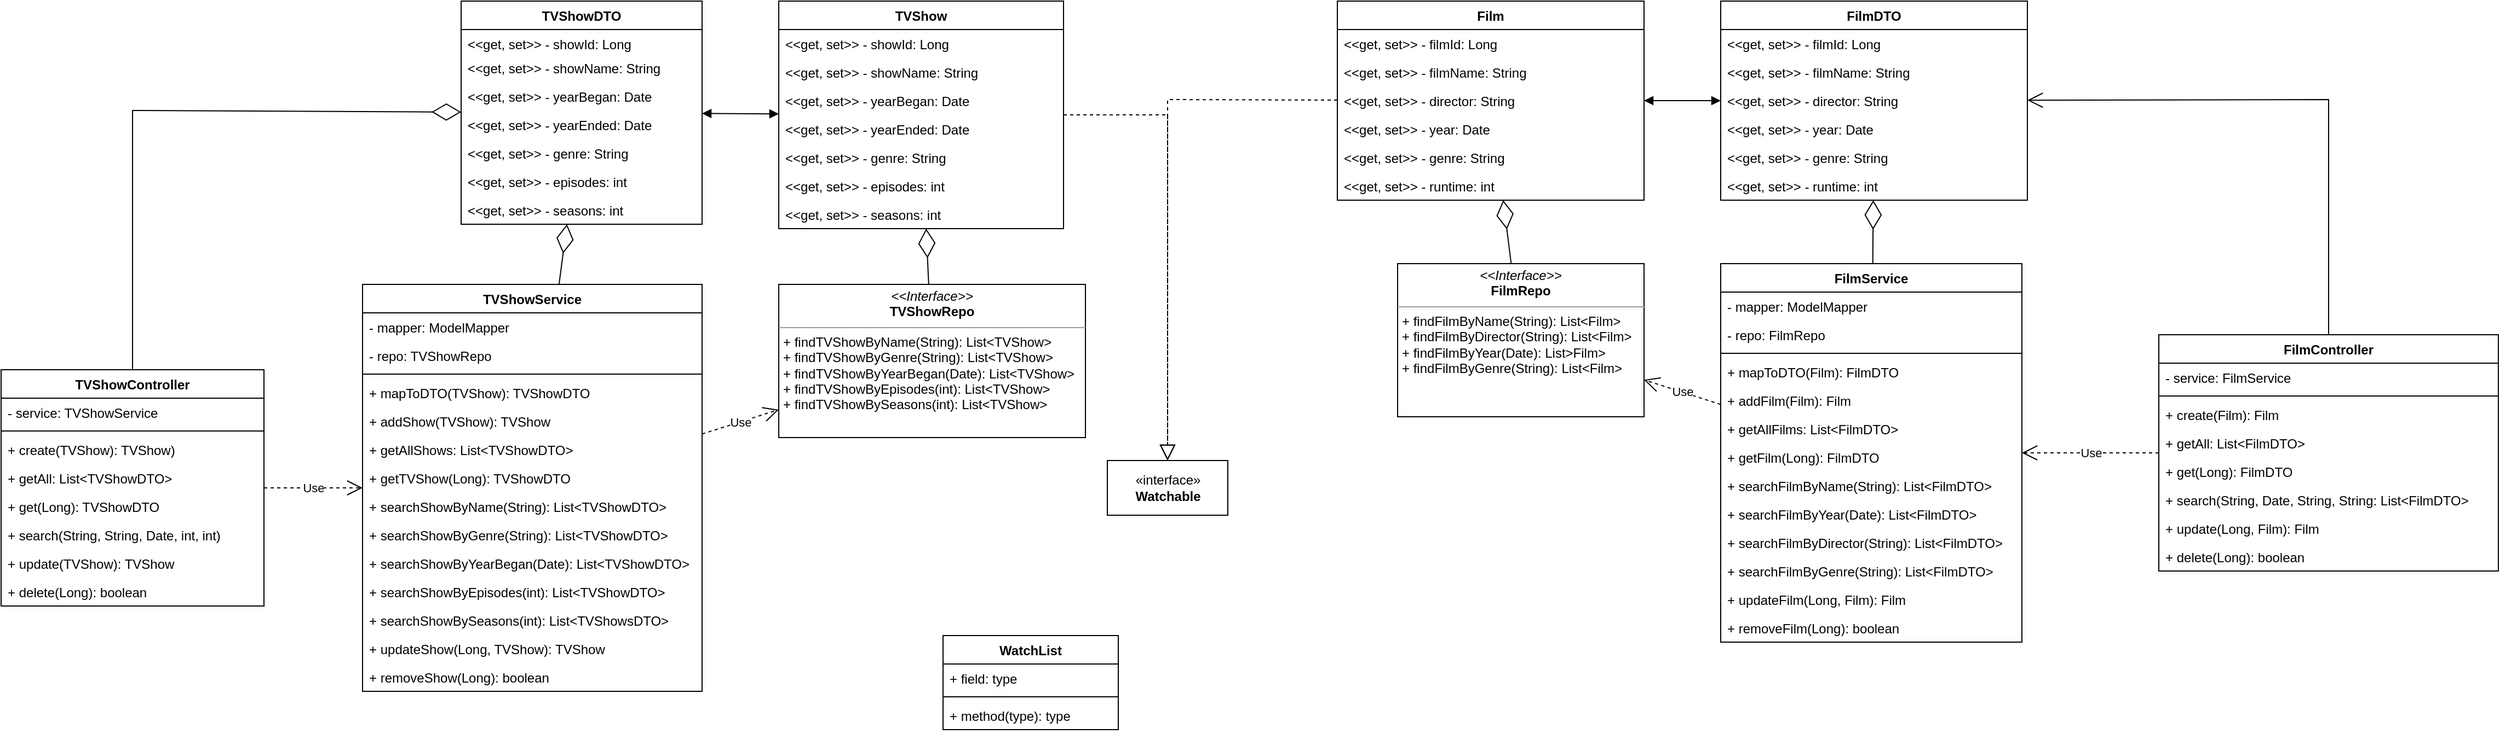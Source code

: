 <mxfile version="20.0.4" type="device"><diagram id="C5RBs43oDa-KdzZeNtuy" name="Page-1"><mxGraphModel dx="2875" dy="644" grid="1" gridSize="10" guides="1" tooltips="1" connect="1" arrows="1" fold="1" page="1" pageScale="1" pageWidth="827" pageHeight="1169" math="0" shadow="0"><root><mxCell id="WIyWlLk6GJQsqaUBKTNV-0"/><mxCell id="WIyWlLk6GJQsqaUBKTNV-1" parent="WIyWlLk6GJQsqaUBKTNV-0"/><mxCell id="eeQJujvys2jy9vbMxmG9-0" value="Film" style="swimlane;fontStyle=1;align=center;verticalAlign=top;childLayout=stackLayout;horizontal=1;startSize=26;horizontalStack=0;resizeParent=1;resizeParentMax=0;resizeLast=0;collapsible=1;marginBottom=0;" vertex="1" parent="WIyWlLk6GJQsqaUBKTNV-1"><mxGeometry x="50" y="50" width="280" height="182" as="geometry"/></mxCell><mxCell id="eeQJujvys2jy9vbMxmG9-1" value="&lt;&lt;get, set&gt;&gt; - filmId: Long" style="text;strokeColor=none;fillColor=none;align=left;verticalAlign=top;spacingLeft=4;spacingRight=4;overflow=hidden;rotatable=0;points=[[0,0.5],[1,0.5]];portConstraint=eastwest;" vertex="1" parent="eeQJujvys2jy9vbMxmG9-0"><mxGeometry y="26" width="280" height="26" as="geometry"/></mxCell><mxCell id="eeQJujvys2jy9vbMxmG9-4" value="&lt;&lt;get, set&gt;&gt; - filmName: String" style="text;strokeColor=none;fillColor=none;align=left;verticalAlign=top;spacingLeft=4;spacingRight=4;overflow=hidden;rotatable=0;points=[[0,0.5],[1,0.5]];portConstraint=eastwest;" vertex="1" parent="eeQJujvys2jy9vbMxmG9-0"><mxGeometry y="52" width="280" height="26" as="geometry"/></mxCell><mxCell id="eeQJujvys2jy9vbMxmG9-5" value="&lt;&lt;get, set&gt;&gt; - director: String" style="text;strokeColor=none;fillColor=none;align=left;verticalAlign=top;spacingLeft=4;spacingRight=4;overflow=hidden;rotatable=0;points=[[0,0.5],[1,0.5]];portConstraint=eastwest;" vertex="1" parent="eeQJujvys2jy9vbMxmG9-0"><mxGeometry y="78" width="280" height="26" as="geometry"/></mxCell><mxCell id="eeQJujvys2jy9vbMxmG9-7" value="&lt;&lt;get, set&gt;&gt; - year: Date" style="text;strokeColor=none;fillColor=none;align=left;verticalAlign=top;spacingLeft=4;spacingRight=4;overflow=hidden;rotatable=0;points=[[0,0.5],[1,0.5]];portConstraint=eastwest;" vertex="1" parent="eeQJujvys2jy9vbMxmG9-0"><mxGeometry y="104" width="280" height="26" as="geometry"/></mxCell><mxCell id="eeQJujvys2jy9vbMxmG9-8" value="&lt;&lt;get, set&gt;&gt; - genre: String" style="text;strokeColor=none;fillColor=none;align=left;verticalAlign=top;spacingLeft=4;spacingRight=4;overflow=hidden;rotatable=0;points=[[0,0.5],[1,0.5]];portConstraint=eastwest;" vertex="1" parent="eeQJujvys2jy9vbMxmG9-0"><mxGeometry y="130" width="280" height="26" as="geometry"/></mxCell><mxCell id="eeQJujvys2jy9vbMxmG9-9" value="&lt;&lt;get, set&gt;&gt; - runtime: int" style="text;strokeColor=none;fillColor=none;align=left;verticalAlign=top;spacingLeft=4;spacingRight=4;overflow=hidden;rotatable=0;points=[[0,0.5],[1,0.5]];portConstraint=eastwest;" vertex="1" parent="eeQJujvys2jy9vbMxmG9-0"><mxGeometry y="156" width="280" height="26" as="geometry"/></mxCell><mxCell id="eeQJujvys2jy9vbMxmG9-10" value="FilmDTO" style="swimlane;fontStyle=1;childLayout=stackLayout;horizontal=1;startSize=26;fillColor=none;horizontalStack=0;resizeParent=1;resizeParentMax=0;resizeLast=0;collapsible=1;marginBottom=0;" vertex="1" parent="WIyWlLk6GJQsqaUBKTNV-1"><mxGeometry x="400" y="50" width="280" height="182" as="geometry"/></mxCell><mxCell id="eeQJujvys2jy9vbMxmG9-11" value="&lt;&lt;get, set&gt;&gt; - filmId: Long" style="text;strokeColor=none;fillColor=none;align=left;verticalAlign=top;spacingLeft=4;spacingRight=4;overflow=hidden;rotatable=0;points=[[0,0.5],[1,0.5]];portConstraint=eastwest;" vertex="1" parent="eeQJujvys2jy9vbMxmG9-10"><mxGeometry y="26" width="280" height="26" as="geometry"/></mxCell><mxCell id="eeQJujvys2jy9vbMxmG9-12" value="&lt;&lt;get, set&gt;&gt; - filmName: String" style="text;strokeColor=none;fillColor=none;align=left;verticalAlign=top;spacingLeft=4;spacingRight=4;overflow=hidden;rotatable=0;points=[[0,0.5],[1,0.5]];portConstraint=eastwest;" vertex="1" parent="eeQJujvys2jy9vbMxmG9-10"><mxGeometry y="52" width="280" height="26" as="geometry"/></mxCell><mxCell id="eeQJujvys2jy9vbMxmG9-13" value="&lt;&lt;get, set&gt;&gt; - director: String" style="text;strokeColor=none;fillColor=none;align=left;verticalAlign=top;spacingLeft=4;spacingRight=4;overflow=hidden;rotatable=0;points=[[0,0.5],[1,0.5]];portConstraint=eastwest;" vertex="1" parent="eeQJujvys2jy9vbMxmG9-10"><mxGeometry y="78" width="280" height="26" as="geometry"/></mxCell><mxCell id="eeQJujvys2jy9vbMxmG9-14" value="&lt;&lt;get, set&gt;&gt; - year: Date" style="text;strokeColor=none;fillColor=none;align=left;verticalAlign=top;spacingLeft=4;spacingRight=4;overflow=hidden;rotatable=0;points=[[0,0.5],[1,0.5]];portConstraint=eastwest;" vertex="1" parent="eeQJujvys2jy9vbMxmG9-10"><mxGeometry y="104" width="280" height="26" as="geometry"/></mxCell><mxCell id="eeQJujvys2jy9vbMxmG9-15" value="&lt;&lt;get, set&gt;&gt; - genre: String" style="text;strokeColor=none;fillColor=none;align=left;verticalAlign=top;spacingLeft=4;spacingRight=4;overflow=hidden;rotatable=0;points=[[0,0.5],[1,0.5]];portConstraint=eastwest;" vertex="1" parent="eeQJujvys2jy9vbMxmG9-10"><mxGeometry y="130" width="280" height="26" as="geometry"/></mxCell><mxCell id="eeQJujvys2jy9vbMxmG9-16" value="&lt;&lt;get, set&gt;&gt; - runtime: int" style="text;strokeColor=none;fillColor=none;align=left;verticalAlign=top;spacingLeft=4;spacingRight=4;overflow=hidden;rotatable=0;points=[[0,0.5],[1,0.5]];portConstraint=eastwest;" vertex="1" parent="eeQJujvys2jy9vbMxmG9-10"><mxGeometry y="156" width="280" height="26" as="geometry"/></mxCell><mxCell id="eeQJujvys2jy9vbMxmG9-17" value="" style="endArrow=block;startArrow=block;endFill=1;startFill=1;html=1;rounded=0;" edge="1" parent="WIyWlLk6GJQsqaUBKTNV-1" source="eeQJujvys2jy9vbMxmG9-0" target="eeQJujvys2jy9vbMxmG9-10"><mxGeometry width="160" relative="1" as="geometry"><mxPoint x="320" y="330" as="sourcePoint"/><mxPoint x="480" y="330" as="targetPoint"/></mxGeometry></mxCell><mxCell id="eeQJujvys2jy9vbMxmG9-20" value="&lt;p style=&quot;margin:0px;margin-top:4px;text-align:center;&quot;&gt;&lt;i&gt;&amp;lt;&amp;lt;Interface&amp;gt;&amp;gt;&lt;/i&gt;&lt;br&gt;&lt;b&gt;FilmRepo&lt;/b&gt;&lt;/p&gt;&lt;hr size=&quot;1&quot;&gt;&lt;p style=&quot;margin:0px;margin-left:4px;&quot;&gt;+ findFilmByName(String): List&amp;lt;Film&amp;gt;&lt;br&gt;+ findFilmByDirector(String): List&amp;lt;Film&amp;gt;&lt;/p&gt;&lt;p style=&quot;margin:0px;margin-left:4px;&quot;&gt;+ findFilmByYear(Date): List&amp;gt;Film&amp;gt;&lt;/p&gt;&lt;p style=&quot;margin:0px;margin-left:4px;&quot;&gt;+ findFilmByGenre(String): List&amp;lt;Film&amp;gt;&lt;/p&gt;" style="verticalAlign=top;align=left;overflow=fill;fontSize=12;fontFamily=Helvetica;html=1;" vertex="1" parent="WIyWlLk6GJQsqaUBKTNV-1"><mxGeometry x="105" y="290" width="225" height="140" as="geometry"/></mxCell><mxCell id="eeQJujvys2jy9vbMxmG9-25" value="" style="endArrow=diamondThin;endFill=0;endSize=24;html=1;rounded=0;" edge="1" parent="WIyWlLk6GJQsqaUBKTNV-1" source="eeQJujvys2jy9vbMxmG9-20" target="eeQJujvys2jy9vbMxmG9-0"><mxGeometry width="160" relative="1" as="geometry"><mxPoint x="400" y="210" as="sourcePoint"/><mxPoint x="560" y="210" as="targetPoint"/></mxGeometry></mxCell><mxCell id="eeQJujvys2jy9vbMxmG9-26" value="FilmService" style="swimlane;fontStyle=1;align=center;verticalAlign=top;childLayout=stackLayout;horizontal=1;startSize=26;horizontalStack=0;resizeParent=1;resizeParentMax=0;resizeLast=0;collapsible=1;marginBottom=0;" vertex="1" parent="WIyWlLk6GJQsqaUBKTNV-1"><mxGeometry x="400" y="290" width="275" height="346" as="geometry"/></mxCell><mxCell id="eeQJujvys2jy9vbMxmG9-90" value="- mapper: ModelMapper" style="text;strokeColor=none;fillColor=none;align=left;verticalAlign=top;spacingLeft=4;spacingRight=4;overflow=hidden;rotatable=0;points=[[0,0.5],[1,0.5]];portConstraint=eastwest;" vertex="1" parent="eeQJujvys2jy9vbMxmG9-26"><mxGeometry y="26" width="275" height="26" as="geometry"/></mxCell><mxCell id="eeQJujvys2jy9vbMxmG9-27" value="- repo: FilmRepo" style="text;strokeColor=none;fillColor=none;align=left;verticalAlign=top;spacingLeft=4;spacingRight=4;overflow=hidden;rotatable=0;points=[[0,0.5],[1,0.5]];portConstraint=eastwest;" vertex="1" parent="eeQJujvys2jy9vbMxmG9-26"><mxGeometry y="52" width="275" height="26" as="geometry"/></mxCell><mxCell id="eeQJujvys2jy9vbMxmG9-28" value="" style="line;strokeWidth=1;fillColor=none;align=left;verticalAlign=middle;spacingTop=-1;spacingLeft=3;spacingRight=3;rotatable=0;labelPosition=right;points=[];portConstraint=eastwest;" vertex="1" parent="eeQJujvys2jy9vbMxmG9-26"><mxGeometry y="78" width="275" height="8" as="geometry"/></mxCell><mxCell id="eeQJujvys2jy9vbMxmG9-29" value="+ mapToDTO(Film): FilmDTO" style="text;strokeColor=none;fillColor=none;align=left;verticalAlign=top;spacingLeft=4;spacingRight=4;overflow=hidden;rotatable=0;points=[[0,0.5],[1,0.5]];portConstraint=eastwest;" vertex="1" parent="eeQJujvys2jy9vbMxmG9-26"><mxGeometry y="86" width="275" height="26" as="geometry"/></mxCell><mxCell id="eeQJujvys2jy9vbMxmG9-31" value="+ addFilm(Film): Film" style="text;strokeColor=none;fillColor=none;align=left;verticalAlign=top;spacingLeft=4;spacingRight=4;overflow=hidden;rotatable=0;points=[[0,0.5],[1,0.5]];portConstraint=eastwest;" vertex="1" parent="eeQJujvys2jy9vbMxmG9-26"><mxGeometry y="112" width="275" height="26" as="geometry"/></mxCell><mxCell id="eeQJujvys2jy9vbMxmG9-32" value="+ getAllFilms: List&lt;FilmDTO&gt;" style="text;strokeColor=none;fillColor=none;align=left;verticalAlign=top;spacingLeft=4;spacingRight=4;overflow=hidden;rotatable=0;points=[[0,0.5],[1,0.5]];portConstraint=eastwest;" vertex="1" parent="eeQJujvys2jy9vbMxmG9-26"><mxGeometry y="138" width="275" height="26" as="geometry"/></mxCell><mxCell id="eeQJujvys2jy9vbMxmG9-36" value="+ getFilm(Long): FilmDTO" style="text;strokeColor=none;fillColor=none;align=left;verticalAlign=top;spacingLeft=4;spacingRight=4;overflow=hidden;rotatable=0;points=[[0,0.5],[1,0.5]];portConstraint=eastwest;" vertex="1" parent="eeQJujvys2jy9vbMxmG9-26"><mxGeometry y="164" width="275" height="26" as="geometry"/></mxCell><mxCell id="eeQJujvys2jy9vbMxmG9-34" value="+ searchFilmByName(String): List&lt;FilmDTO&gt;" style="text;strokeColor=none;fillColor=none;align=left;verticalAlign=top;spacingLeft=4;spacingRight=4;overflow=hidden;rotatable=0;points=[[0,0.5],[1,0.5]];portConstraint=eastwest;" vertex="1" parent="eeQJujvys2jy9vbMxmG9-26"><mxGeometry y="190" width="275" height="26" as="geometry"/></mxCell><mxCell id="eeQJujvys2jy9vbMxmG9-39" value="+ searchFilmByYear(Date): List&lt;FilmDTO&gt;" style="text;strokeColor=none;fillColor=none;align=left;verticalAlign=top;spacingLeft=4;spacingRight=4;overflow=hidden;rotatable=0;points=[[0,0.5],[1,0.5]];portConstraint=eastwest;" vertex="1" parent="eeQJujvys2jy9vbMxmG9-26"><mxGeometry y="216" width="275" height="26" as="geometry"/></mxCell><mxCell id="eeQJujvys2jy9vbMxmG9-35" value="+ searchFilmByDirector(String): List&lt;FilmDTO&gt;" style="text;strokeColor=none;fillColor=none;align=left;verticalAlign=top;spacingLeft=4;spacingRight=4;overflow=hidden;rotatable=0;points=[[0,0.5],[1,0.5]];portConstraint=eastwest;" vertex="1" parent="eeQJujvys2jy9vbMxmG9-26"><mxGeometry y="242" width="275" height="26" as="geometry"/></mxCell><mxCell id="eeQJujvys2jy9vbMxmG9-40" value="+ searchFilmByGenre(String): List&lt;FilmDTO&gt;" style="text;strokeColor=none;fillColor=none;align=left;verticalAlign=top;spacingLeft=4;spacingRight=4;overflow=hidden;rotatable=0;points=[[0,0.5],[1,0.5]];portConstraint=eastwest;" vertex="1" parent="eeQJujvys2jy9vbMxmG9-26"><mxGeometry y="268" width="275" height="26" as="geometry"/></mxCell><mxCell id="eeQJujvys2jy9vbMxmG9-41" value="+ updateFilm(Long, Film): Film" style="text;strokeColor=none;fillColor=none;align=left;verticalAlign=top;spacingLeft=4;spacingRight=4;overflow=hidden;rotatable=0;points=[[0,0.5],[1,0.5]];portConstraint=eastwest;" vertex="1" parent="eeQJujvys2jy9vbMxmG9-26"><mxGeometry y="294" width="275" height="26" as="geometry"/></mxCell><mxCell id="eeQJujvys2jy9vbMxmG9-42" value="+ removeFilm(Long): boolean" style="text;strokeColor=none;fillColor=none;align=left;verticalAlign=top;spacingLeft=4;spacingRight=4;overflow=hidden;rotatable=0;points=[[0,0.5],[1,0.5]];portConstraint=eastwest;" vertex="1" parent="eeQJujvys2jy9vbMxmG9-26"><mxGeometry y="320" width="275" height="26" as="geometry"/></mxCell><mxCell id="eeQJujvys2jy9vbMxmG9-30" value="Use" style="endArrow=open;endSize=12;dashed=1;html=1;rounded=0;" edge="1" parent="WIyWlLk6GJQsqaUBKTNV-1" source="eeQJujvys2jy9vbMxmG9-26" target="eeQJujvys2jy9vbMxmG9-20"><mxGeometry width="160" relative="1" as="geometry"><mxPoint x="400" y="210" as="sourcePoint"/><mxPoint x="560" y="210" as="targetPoint"/></mxGeometry></mxCell><mxCell id="eeQJujvys2jy9vbMxmG9-37" value="«interface»&lt;br&gt;&lt;b&gt;Watchable&lt;/b&gt;" style="html=1;" vertex="1" parent="WIyWlLk6GJQsqaUBKTNV-1"><mxGeometry x="-160" y="470" width="110" height="50" as="geometry"/></mxCell><mxCell id="eeQJujvys2jy9vbMxmG9-38" value="" style="endArrow=block;dashed=1;endFill=0;endSize=12;html=1;rounded=0;" edge="1" parent="WIyWlLk6GJQsqaUBKTNV-1" source="eeQJujvys2jy9vbMxmG9-0" target="eeQJujvys2jy9vbMxmG9-37"><mxGeometry width="160" relative="1" as="geometry"><mxPoint x="240" y="310" as="sourcePoint"/><mxPoint x="400" y="310" as="targetPoint"/><Array as="points"><mxPoint x="-105" y="140"/></Array></mxGeometry></mxCell><mxCell id="eeQJujvys2jy9vbMxmG9-43" value="" style="endArrow=diamondThin;endFill=0;endSize=24;html=1;rounded=0;" edge="1" parent="WIyWlLk6GJQsqaUBKTNV-1" source="eeQJujvys2jy9vbMxmG9-26" target="eeQJujvys2jy9vbMxmG9-10"><mxGeometry width="160" relative="1" as="geometry"><mxPoint x="240" y="310" as="sourcePoint"/><mxPoint x="400" y="310" as="targetPoint"/></mxGeometry></mxCell><mxCell id="eeQJujvys2jy9vbMxmG9-48" value="FilmController" style="swimlane;fontStyle=1;align=center;verticalAlign=top;childLayout=stackLayout;horizontal=1;startSize=26;horizontalStack=0;resizeParent=1;resizeParentMax=0;resizeLast=0;collapsible=1;marginBottom=0;" vertex="1" parent="WIyWlLk6GJQsqaUBKTNV-1"><mxGeometry x="800" y="355" width="310" height="216" as="geometry"/></mxCell><mxCell id="eeQJujvys2jy9vbMxmG9-49" value="- service: FilmService" style="text;strokeColor=none;fillColor=none;align=left;verticalAlign=top;spacingLeft=4;spacingRight=4;overflow=hidden;rotatable=0;points=[[0,0.5],[1,0.5]];portConstraint=eastwest;" vertex="1" parent="eeQJujvys2jy9vbMxmG9-48"><mxGeometry y="26" width="310" height="26" as="geometry"/></mxCell><mxCell id="eeQJujvys2jy9vbMxmG9-50" value="" style="line;strokeWidth=1;fillColor=none;align=left;verticalAlign=middle;spacingTop=-1;spacingLeft=3;spacingRight=3;rotatable=0;labelPosition=right;points=[];portConstraint=eastwest;" vertex="1" parent="eeQJujvys2jy9vbMxmG9-48"><mxGeometry y="52" width="310" height="8" as="geometry"/></mxCell><mxCell id="eeQJujvys2jy9vbMxmG9-51" value="+ create(Film): Film" style="text;strokeColor=none;fillColor=none;align=left;verticalAlign=top;spacingLeft=4;spacingRight=4;overflow=hidden;rotatable=0;points=[[0,0.5],[1,0.5]];portConstraint=eastwest;" vertex="1" parent="eeQJujvys2jy9vbMxmG9-48"><mxGeometry y="60" width="310" height="26" as="geometry"/></mxCell><mxCell id="eeQJujvys2jy9vbMxmG9-52" value="+ getAll: List&lt;FilmDTO&gt;" style="text;strokeColor=none;fillColor=none;align=left;verticalAlign=top;spacingLeft=4;spacingRight=4;overflow=hidden;rotatable=0;points=[[0,0.5],[1,0.5]];portConstraint=eastwest;" vertex="1" parent="eeQJujvys2jy9vbMxmG9-48"><mxGeometry y="86" width="310" height="26" as="geometry"/></mxCell><mxCell id="eeQJujvys2jy9vbMxmG9-53" value="+ get(Long): FilmDTO" style="text;strokeColor=none;fillColor=none;align=left;verticalAlign=top;spacingLeft=4;spacingRight=4;overflow=hidden;rotatable=0;points=[[0,0.5],[1,0.5]];portConstraint=eastwest;" vertex="1" parent="eeQJujvys2jy9vbMxmG9-48"><mxGeometry y="112" width="310" height="26" as="geometry"/></mxCell><mxCell id="eeQJujvys2jy9vbMxmG9-54" value="+ search(String, Date, String, String: List&lt;FilmDTO&gt;" style="text;strokeColor=none;fillColor=none;align=left;verticalAlign=top;spacingLeft=4;spacingRight=4;overflow=hidden;rotatable=0;points=[[0,0.5],[1,0.5]];portConstraint=eastwest;" vertex="1" parent="eeQJujvys2jy9vbMxmG9-48"><mxGeometry y="138" width="310" height="26" as="geometry"/></mxCell><mxCell id="eeQJujvys2jy9vbMxmG9-55" value="+ update(Long, Film): Film" style="text;strokeColor=none;fillColor=none;align=left;verticalAlign=top;spacingLeft=4;spacingRight=4;overflow=hidden;rotatable=0;points=[[0,0.5],[1,0.5]];portConstraint=eastwest;" vertex="1" parent="eeQJujvys2jy9vbMxmG9-48"><mxGeometry y="164" width="310" height="26" as="geometry"/></mxCell><mxCell id="eeQJujvys2jy9vbMxmG9-56" value="+ delete(Long): boolean" style="text;strokeColor=none;fillColor=none;align=left;verticalAlign=top;spacingLeft=4;spacingRight=4;overflow=hidden;rotatable=0;points=[[0,0.5],[1,0.5]];portConstraint=eastwest;" vertex="1" parent="eeQJujvys2jy9vbMxmG9-48"><mxGeometry y="190" width="310" height="26" as="geometry"/></mxCell><mxCell id="eeQJujvys2jy9vbMxmG9-59" value="" style="endArrow=open;endFill=1;endSize=12;html=1;rounded=0;" edge="1" parent="WIyWlLk6GJQsqaUBKTNV-1" source="eeQJujvys2jy9vbMxmG9-48" target="eeQJujvys2jy9vbMxmG9-10"><mxGeometry width="160" relative="1" as="geometry"><mxPoint x="840" y="220" as="sourcePoint"/><mxPoint x="1000" y="220" as="targetPoint"/><Array as="points"><mxPoint x="955" y="140"/></Array></mxGeometry></mxCell><mxCell id="eeQJujvys2jy9vbMxmG9-60" value="TVShow" style="swimlane;fontStyle=1;align=center;verticalAlign=top;childLayout=stackLayout;horizontal=1;startSize=26;horizontalStack=0;resizeParent=1;resizeParentMax=0;resizeLast=0;collapsible=1;marginBottom=0;" vertex="1" parent="WIyWlLk6GJQsqaUBKTNV-1"><mxGeometry x="-460" y="50" width="260" height="208" as="geometry"/></mxCell><mxCell id="eeQJujvys2jy9vbMxmG9-61" value="&lt;&lt;get, set&gt;&gt; - showId: Long" style="text;strokeColor=none;fillColor=none;align=left;verticalAlign=top;spacingLeft=4;spacingRight=4;overflow=hidden;rotatable=0;points=[[0,0.5],[1,0.5]];portConstraint=eastwest;" vertex="1" parent="eeQJujvys2jy9vbMxmG9-60"><mxGeometry y="26" width="260" height="26" as="geometry"/></mxCell><mxCell id="eeQJujvys2jy9vbMxmG9-64" value="&lt;&lt;get, set&gt;&gt; - showName: String" style="text;strokeColor=none;fillColor=none;align=left;verticalAlign=top;spacingLeft=4;spacingRight=4;overflow=hidden;rotatable=0;points=[[0,0.5],[1,0.5]];portConstraint=eastwest;" vertex="1" parent="eeQJujvys2jy9vbMxmG9-60"><mxGeometry y="52" width="260" height="26" as="geometry"/></mxCell><mxCell id="eeQJujvys2jy9vbMxmG9-65" value="&lt;&lt;get, set&gt;&gt; - yearBegan: Date" style="text;strokeColor=none;fillColor=none;align=left;verticalAlign=top;spacingLeft=4;spacingRight=4;overflow=hidden;rotatable=0;points=[[0,0.5],[1,0.5]];portConstraint=eastwest;" vertex="1" parent="eeQJujvys2jy9vbMxmG9-60"><mxGeometry y="78" width="260" height="26" as="geometry"/></mxCell><mxCell id="eeQJujvys2jy9vbMxmG9-66" value="&lt;&lt;get, set&gt;&gt; - yearEnded: Date" style="text;strokeColor=none;fillColor=none;align=left;verticalAlign=top;spacingLeft=4;spacingRight=4;overflow=hidden;rotatable=0;points=[[0,0.5],[1,0.5]];portConstraint=eastwest;" vertex="1" parent="eeQJujvys2jy9vbMxmG9-60"><mxGeometry y="104" width="260" height="26" as="geometry"/></mxCell><mxCell id="eeQJujvys2jy9vbMxmG9-67" value="&lt;&lt;get, set&gt;&gt; - genre: String" style="text;strokeColor=none;fillColor=none;align=left;verticalAlign=top;spacingLeft=4;spacingRight=4;overflow=hidden;rotatable=0;points=[[0,0.5],[1,0.5]];portConstraint=eastwest;" vertex="1" parent="eeQJujvys2jy9vbMxmG9-60"><mxGeometry y="130" width="260" height="26" as="geometry"/></mxCell><mxCell id="eeQJujvys2jy9vbMxmG9-69" value="&lt;&lt;get, set&gt;&gt; - episodes: int" style="text;strokeColor=none;fillColor=none;align=left;verticalAlign=top;spacingLeft=4;spacingRight=4;overflow=hidden;rotatable=0;points=[[0,0.5],[1,0.5]];portConstraint=eastwest;" vertex="1" parent="eeQJujvys2jy9vbMxmG9-60"><mxGeometry y="156" width="260" height="26" as="geometry"/></mxCell><mxCell id="eeQJujvys2jy9vbMxmG9-71" value="&lt;&lt;get, set&gt;&gt; - seasons: int" style="text;strokeColor=none;fillColor=none;align=left;verticalAlign=top;spacingLeft=4;spacingRight=4;overflow=hidden;rotatable=0;points=[[0,0.5],[1,0.5]];portConstraint=eastwest;" vertex="1" parent="eeQJujvys2jy9vbMxmG9-60"><mxGeometry y="182" width="260" height="26" as="geometry"/></mxCell><mxCell id="eeQJujvys2jy9vbMxmG9-72" value="" style="endArrow=block;dashed=1;endFill=0;endSize=12;html=1;rounded=0;entryX=0.5;entryY=0;entryDx=0;entryDy=0;" edge="1" parent="WIyWlLk6GJQsqaUBKTNV-1" source="eeQJujvys2jy9vbMxmG9-60" target="eeQJujvys2jy9vbMxmG9-37"><mxGeometry width="160" relative="1" as="geometry"><mxPoint x="-240" y="350" as="sourcePoint"/><mxPoint x="-80" y="350" as="targetPoint"/><Array as="points"><mxPoint x="-105" y="154"/></Array></mxGeometry></mxCell><mxCell id="eeQJujvys2jy9vbMxmG9-73" value="TVShowDTO" style="swimlane;fontStyle=1;childLayout=stackLayout;horizontal=1;startSize=26;fillColor=none;horizontalStack=0;resizeParent=1;resizeParentMax=0;resizeLast=0;collapsible=1;marginBottom=0;" vertex="1" parent="WIyWlLk6GJQsqaUBKTNV-1"><mxGeometry x="-750" y="50" width="220" height="204" as="geometry"/></mxCell><mxCell id="eeQJujvys2jy9vbMxmG9-77" value="&lt;&lt;get, set&gt;&gt; - showId: Long" style="text;strokeColor=none;fillColor=none;align=left;verticalAlign=top;spacingLeft=4;spacingRight=4;overflow=hidden;rotatable=0;points=[[0,0.5],[1,0.5]];portConstraint=eastwest;" vertex="1" parent="eeQJujvys2jy9vbMxmG9-73"><mxGeometry y="26" width="220" height="22" as="geometry"/></mxCell><mxCell id="eeQJujvys2jy9vbMxmG9-78" value="&lt;&lt;get, set&gt;&gt; - showName: String" style="text;strokeColor=none;fillColor=none;align=left;verticalAlign=top;spacingLeft=4;spacingRight=4;overflow=hidden;rotatable=0;points=[[0,0.5],[1,0.5]];portConstraint=eastwest;" vertex="1" parent="eeQJujvys2jy9vbMxmG9-73"><mxGeometry y="48" width="220" height="26" as="geometry"/></mxCell><mxCell id="eeQJujvys2jy9vbMxmG9-79" value="&lt;&lt;get, set&gt;&gt; - yearBegan: Date" style="text;strokeColor=none;fillColor=none;align=left;verticalAlign=top;spacingLeft=4;spacingRight=4;overflow=hidden;rotatable=0;points=[[0,0.5],[1,0.5]];portConstraint=eastwest;" vertex="1" parent="eeQJujvys2jy9vbMxmG9-73"><mxGeometry y="74" width="220" height="26" as="geometry"/></mxCell><mxCell id="eeQJujvys2jy9vbMxmG9-80" value="&lt;&lt;get, set&gt;&gt; - yearEnded: Date" style="text;strokeColor=none;fillColor=none;align=left;verticalAlign=top;spacingLeft=4;spacingRight=4;overflow=hidden;rotatable=0;points=[[0,0.5],[1,0.5]];portConstraint=eastwest;" vertex="1" parent="eeQJujvys2jy9vbMxmG9-73"><mxGeometry y="100" width="220" height="26" as="geometry"/></mxCell><mxCell id="eeQJujvys2jy9vbMxmG9-81" value="&lt;&lt;get, set&gt;&gt; - genre: String" style="text;strokeColor=none;fillColor=none;align=left;verticalAlign=top;spacingLeft=4;spacingRight=4;overflow=hidden;rotatable=0;points=[[0,0.5],[1,0.5]];portConstraint=eastwest;" vertex="1" parent="eeQJujvys2jy9vbMxmG9-73"><mxGeometry y="126" width="220" height="26" as="geometry"/></mxCell><mxCell id="eeQJujvys2jy9vbMxmG9-82" value="&lt;&lt;get, set&gt;&gt; - episodes: int" style="text;strokeColor=none;fillColor=none;align=left;verticalAlign=top;spacingLeft=4;spacingRight=4;overflow=hidden;rotatable=0;points=[[0,0.5],[1,0.5]];portConstraint=eastwest;" vertex="1" parent="eeQJujvys2jy9vbMxmG9-73"><mxGeometry y="152" width="220" height="26" as="geometry"/></mxCell><mxCell id="eeQJujvys2jy9vbMxmG9-83" value="&lt;&lt;get, set&gt;&gt; - seasons: int" style="text;strokeColor=none;fillColor=none;align=left;verticalAlign=top;spacingLeft=4;spacingRight=4;overflow=hidden;rotatable=0;points=[[0,0.5],[1,0.5]];portConstraint=eastwest;" vertex="1" parent="eeQJujvys2jy9vbMxmG9-73"><mxGeometry y="178" width="220" height="26" as="geometry"/></mxCell><mxCell id="eeQJujvys2jy9vbMxmG9-84" value="" style="endArrow=block;startArrow=block;endFill=1;startFill=1;html=1;rounded=0;" edge="1" parent="WIyWlLk6GJQsqaUBKTNV-1" source="eeQJujvys2jy9vbMxmG9-73" target="eeQJujvys2jy9vbMxmG9-60"><mxGeometry width="160" relative="1" as="geometry"><mxPoint x="-240" y="350" as="sourcePoint"/><mxPoint x="-80" y="350" as="targetPoint"/></mxGeometry></mxCell><mxCell id="eeQJujvys2jy9vbMxmG9-85" value="&lt;p style=&quot;margin:0px;margin-top:4px;text-align:center;&quot;&gt;&lt;i&gt;&amp;lt;&amp;lt;Interface&amp;gt;&amp;gt;&lt;/i&gt;&lt;br&gt;&lt;b&gt;TVShowRepo&lt;/b&gt;&lt;/p&gt;&lt;hr size=&quot;1&quot;&gt;&lt;p style=&quot;margin:0px;margin-left:4px;&quot;&gt;+ findTVShowByName(String): List&amp;lt;TVShow&amp;gt;&lt;br&gt;+ findTVShowByGenre(String): List&amp;lt;TVShow&amp;gt;&lt;/p&gt;&lt;p style=&quot;margin:0px;margin-left:4px;&quot;&gt;+ findTVShowByYearBegan(Date): List&amp;lt;TVShow&amp;gt;&lt;/p&gt;&lt;p style=&quot;margin:0px;margin-left:4px;&quot;&gt;+ findTVShowByEpisodes(int): List&amp;lt;TVShow&amp;gt;&lt;/p&gt;&lt;p style=&quot;margin:0px;margin-left:4px;&quot;&gt;+ findTVShowBySeasons(int): List&amp;lt;TVShow&amp;gt;&lt;/p&gt;" style="verticalAlign=top;align=left;overflow=fill;fontSize=12;fontFamily=Helvetica;html=1;" vertex="1" parent="WIyWlLk6GJQsqaUBKTNV-1"><mxGeometry x="-460" y="309" width="280" height="140" as="geometry"/></mxCell><mxCell id="eeQJujvys2jy9vbMxmG9-86" value="TVShowService" style="swimlane;fontStyle=1;align=center;verticalAlign=top;childLayout=stackLayout;horizontal=1;startSize=26;horizontalStack=0;resizeParent=1;resizeParentMax=0;resizeLast=0;collapsible=1;marginBottom=0;" vertex="1" parent="WIyWlLk6GJQsqaUBKTNV-1"><mxGeometry x="-840" y="309" width="310" height="372" as="geometry"/></mxCell><mxCell id="eeQJujvys2jy9vbMxmG9-91" value="- mapper: ModelMapper" style="text;strokeColor=none;fillColor=none;align=left;verticalAlign=top;spacingLeft=4;spacingRight=4;overflow=hidden;rotatable=0;points=[[0,0.5],[1,0.5]];portConstraint=eastwest;" vertex="1" parent="eeQJujvys2jy9vbMxmG9-86"><mxGeometry y="26" width="310" height="26" as="geometry"/></mxCell><mxCell id="eeQJujvys2jy9vbMxmG9-87" value="- repo: TVShowRepo" style="text;strokeColor=none;fillColor=none;align=left;verticalAlign=top;spacingLeft=4;spacingRight=4;overflow=hidden;rotatable=0;points=[[0,0.5],[1,0.5]];portConstraint=eastwest;" vertex="1" parent="eeQJujvys2jy9vbMxmG9-86"><mxGeometry y="52" width="310" height="26" as="geometry"/></mxCell><mxCell id="eeQJujvys2jy9vbMxmG9-88" value="" style="line;strokeWidth=1;fillColor=none;align=left;verticalAlign=middle;spacingTop=-1;spacingLeft=3;spacingRight=3;rotatable=0;labelPosition=right;points=[];portConstraint=eastwest;" vertex="1" parent="eeQJujvys2jy9vbMxmG9-86"><mxGeometry y="78" width="310" height="8" as="geometry"/></mxCell><mxCell id="eeQJujvys2jy9vbMxmG9-89" value="+ mapToDTO(TVShow): TVShowDTO" style="text;strokeColor=none;fillColor=none;align=left;verticalAlign=top;spacingLeft=4;spacingRight=4;overflow=hidden;rotatable=0;points=[[0,0.5],[1,0.5]];portConstraint=eastwest;" vertex="1" parent="eeQJujvys2jy9vbMxmG9-86"><mxGeometry y="86" width="310" height="26" as="geometry"/></mxCell><mxCell id="eeQJujvys2jy9vbMxmG9-92" value="+ addShow(TVShow): TVShow" style="text;strokeColor=none;fillColor=none;align=left;verticalAlign=top;spacingLeft=4;spacingRight=4;overflow=hidden;rotatable=0;points=[[0,0.5],[1,0.5]];portConstraint=eastwest;" vertex="1" parent="eeQJujvys2jy9vbMxmG9-86"><mxGeometry y="112" width="310" height="26" as="geometry"/></mxCell><mxCell id="eeQJujvys2jy9vbMxmG9-94" value="+ getAllShows: List&lt;TVShowDTO&gt;" style="text;strokeColor=none;fillColor=none;align=left;verticalAlign=top;spacingLeft=4;spacingRight=4;overflow=hidden;rotatable=0;points=[[0,0.5],[1,0.5]];portConstraint=eastwest;" vertex="1" parent="eeQJujvys2jy9vbMxmG9-86"><mxGeometry y="138" width="310" height="26" as="geometry"/></mxCell><mxCell id="eeQJujvys2jy9vbMxmG9-95" value="+ getTVShow(Long): TVShowDTO" style="text;strokeColor=none;fillColor=none;align=left;verticalAlign=top;spacingLeft=4;spacingRight=4;overflow=hidden;rotatable=0;points=[[0,0.5],[1,0.5]];portConstraint=eastwest;" vertex="1" parent="eeQJujvys2jy9vbMxmG9-86"><mxGeometry y="164" width="310" height="26" as="geometry"/></mxCell><mxCell id="eeQJujvys2jy9vbMxmG9-99" value="+ searchShowByName(String): List&lt;TVShowDTO&gt;" style="text;strokeColor=none;fillColor=none;align=left;verticalAlign=top;spacingLeft=4;spacingRight=4;overflow=hidden;rotatable=0;points=[[0,0.5],[1,0.5]];portConstraint=eastwest;" vertex="1" parent="eeQJujvys2jy9vbMxmG9-86"><mxGeometry y="190" width="310" height="26" as="geometry"/></mxCell><mxCell id="eeQJujvys2jy9vbMxmG9-100" value="+ searchShowByGenre(String): List&lt;TVShowDTO&gt;" style="text;strokeColor=none;fillColor=none;align=left;verticalAlign=top;spacingLeft=4;spacingRight=4;overflow=hidden;rotatable=0;points=[[0,0.5],[1,0.5]];portConstraint=eastwest;" vertex="1" parent="eeQJujvys2jy9vbMxmG9-86"><mxGeometry y="216" width="310" height="26" as="geometry"/></mxCell><mxCell id="eeQJujvys2jy9vbMxmG9-101" value="+ searchShowByYearBegan(Date): List&lt;TVShowDTO&gt;" style="text;strokeColor=none;fillColor=none;align=left;verticalAlign=top;spacingLeft=4;spacingRight=4;overflow=hidden;rotatable=0;points=[[0,0.5],[1,0.5]];portConstraint=eastwest;" vertex="1" parent="eeQJujvys2jy9vbMxmG9-86"><mxGeometry y="242" width="310" height="26" as="geometry"/></mxCell><mxCell id="eeQJujvys2jy9vbMxmG9-102" value="+ searchShowByEpisodes(int): List&lt;TVShowDTO&gt;" style="text;strokeColor=none;fillColor=none;align=left;verticalAlign=top;spacingLeft=4;spacingRight=4;overflow=hidden;rotatable=0;points=[[0,0.5],[1,0.5]];portConstraint=eastwest;" vertex="1" parent="eeQJujvys2jy9vbMxmG9-86"><mxGeometry y="268" width="310" height="26" as="geometry"/></mxCell><mxCell id="eeQJujvys2jy9vbMxmG9-103" value="+ searchShowBySeasons(int): List&lt;TVShowsDTO&gt;" style="text;strokeColor=none;fillColor=none;align=left;verticalAlign=top;spacingLeft=4;spacingRight=4;overflow=hidden;rotatable=0;points=[[0,0.5],[1,0.5]];portConstraint=eastwest;" vertex="1" parent="eeQJujvys2jy9vbMxmG9-86"><mxGeometry y="294" width="310" height="26" as="geometry"/></mxCell><mxCell id="eeQJujvys2jy9vbMxmG9-104" value="+ updateShow(Long, TVShow): TVShow" style="text;strokeColor=none;fillColor=none;align=left;verticalAlign=top;spacingLeft=4;spacingRight=4;overflow=hidden;rotatable=0;points=[[0,0.5],[1,0.5]];portConstraint=eastwest;" vertex="1" parent="eeQJujvys2jy9vbMxmG9-86"><mxGeometry y="320" width="310" height="26" as="geometry"/></mxCell><mxCell id="eeQJujvys2jy9vbMxmG9-105" value="+ removeShow(Long): boolean" style="text;strokeColor=none;fillColor=none;align=left;verticalAlign=top;spacingLeft=4;spacingRight=4;overflow=hidden;rotatable=0;points=[[0,0.5],[1,0.5]];portConstraint=eastwest;" vertex="1" parent="eeQJujvys2jy9vbMxmG9-86"><mxGeometry y="346" width="310" height="26" as="geometry"/></mxCell><mxCell id="eeQJujvys2jy9vbMxmG9-96" value="" style="endArrow=diamondThin;endFill=0;endSize=24;html=1;rounded=0;" edge="1" parent="WIyWlLk6GJQsqaUBKTNV-1" source="eeQJujvys2jy9vbMxmG9-85" target="eeQJujvys2jy9vbMxmG9-60"><mxGeometry width="160" relative="1" as="geometry"><mxPoint x="-260" y="320" as="sourcePoint"/><mxPoint x="-100" y="320" as="targetPoint"/></mxGeometry></mxCell><mxCell id="eeQJujvys2jy9vbMxmG9-97" value="Use" style="endArrow=open;endSize=12;dashed=1;html=1;rounded=0;" edge="1" parent="WIyWlLk6GJQsqaUBKTNV-1" source="eeQJujvys2jy9vbMxmG9-86" target="eeQJujvys2jy9vbMxmG9-85"><mxGeometry width="160" relative="1" as="geometry"><mxPoint x="-260" y="320" as="sourcePoint"/><mxPoint x="-100" y="320" as="targetPoint"/></mxGeometry></mxCell><mxCell id="eeQJujvys2jy9vbMxmG9-98" value="Use" style="endArrow=open;endSize=12;dashed=1;html=1;rounded=0;" edge="1" parent="WIyWlLk6GJQsqaUBKTNV-1" source="eeQJujvys2jy9vbMxmG9-48" target="eeQJujvys2jy9vbMxmG9-26"><mxGeometry width="160" relative="1" as="geometry"><mxPoint x="330" y="320" as="sourcePoint"/><mxPoint x="490" y="320" as="targetPoint"/></mxGeometry></mxCell><mxCell id="eeQJujvys2jy9vbMxmG9-106" value="" style="endArrow=diamondThin;endFill=0;endSize=24;html=1;rounded=0;" edge="1" parent="WIyWlLk6GJQsqaUBKTNV-1" source="eeQJujvys2jy9vbMxmG9-86" target="eeQJujvys2jy9vbMxmG9-73"><mxGeometry width="160" relative="1" as="geometry"><mxPoint x="-470" y="210" as="sourcePoint"/><mxPoint x="-310" y="210" as="targetPoint"/></mxGeometry></mxCell><mxCell id="eeQJujvys2jy9vbMxmG9-107" value="TVShowController" style="swimlane;fontStyle=1;align=center;verticalAlign=top;childLayout=stackLayout;horizontal=1;startSize=26;horizontalStack=0;resizeParent=1;resizeParentMax=0;resizeLast=0;collapsible=1;marginBottom=0;" vertex="1" parent="WIyWlLk6GJQsqaUBKTNV-1"><mxGeometry x="-1170" y="387" width="240" height="216" as="geometry"/></mxCell><mxCell id="eeQJujvys2jy9vbMxmG9-108" value="- service: TVShowService" style="text;strokeColor=none;fillColor=none;align=left;verticalAlign=top;spacingLeft=4;spacingRight=4;overflow=hidden;rotatable=0;points=[[0,0.5],[1,0.5]];portConstraint=eastwest;" vertex="1" parent="eeQJujvys2jy9vbMxmG9-107"><mxGeometry y="26" width="240" height="26" as="geometry"/></mxCell><mxCell id="eeQJujvys2jy9vbMxmG9-109" value="" style="line;strokeWidth=1;fillColor=none;align=left;verticalAlign=middle;spacingTop=-1;spacingLeft=3;spacingRight=3;rotatable=0;labelPosition=right;points=[];portConstraint=eastwest;" vertex="1" parent="eeQJujvys2jy9vbMxmG9-107"><mxGeometry y="52" width="240" height="8" as="geometry"/></mxCell><mxCell id="eeQJujvys2jy9vbMxmG9-110" value="+ create(TVShow): TVShow)" style="text;strokeColor=none;fillColor=none;align=left;verticalAlign=top;spacingLeft=4;spacingRight=4;overflow=hidden;rotatable=0;points=[[0,0.5],[1,0.5]];portConstraint=eastwest;" vertex="1" parent="eeQJujvys2jy9vbMxmG9-107"><mxGeometry y="60" width="240" height="26" as="geometry"/></mxCell><mxCell id="eeQJujvys2jy9vbMxmG9-111" value="+ getAll: List&lt;TVShowDTO&gt;" style="text;strokeColor=none;fillColor=none;align=left;verticalAlign=top;spacingLeft=4;spacingRight=4;overflow=hidden;rotatable=0;points=[[0,0.5],[1,0.5]];portConstraint=eastwest;" vertex="1" parent="eeQJujvys2jy9vbMxmG9-107"><mxGeometry y="86" width="240" height="26" as="geometry"/></mxCell><mxCell id="eeQJujvys2jy9vbMxmG9-112" value="+ get(Long): TVShowDTO" style="text;strokeColor=none;fillColor=none;align=left;verticalAlign=top;spacingLeft=4;spacingRight=4;overflow=hidden;rotatable=0;points=[[0,0.5],[1,0.5]];portConstraint=eastwest;" vertex="1" parent="eeQJujvys2jy9vbMxmG9-107"><mxGeometry y="112" width="240" height="26" as="geometry"/></mxCell><mxCell id="eeQJujvys2jy9vbMxmG9-113" value="+ search(String, String, Date, int, int)" style="text;strokeColor=none;fillColor=none;align=left;verticalAlign=top;spacingLeft=4;spacingRight=4;overflow=hidden;rotatable=0;points=[[0,0.5],[1,0.5]];portConstraint=eastwest;" vertex="1" parent="eeQJujvys2jy9vbMxmG9-107"><mxGeometry y="138" width="240" height="26" as="geometry"/></mxCell><mxCell id="eeQJujvys2jy9vbMxmG9-114" value="+ update(TVShow): TVShow" style="text;strokeColor=none;fillColor=none;align=left;verticalAlign=top;spacingLeft=4;spacingRight=4;overflow=hidden;rotatable=0;points=[[0,0.5],[1,0.5]];portConstraint=eastwest;" vertex="1" parent="eeQJujvys2jy9vbMxmG9-107"><mxGeometry y="164" width="240" height="26" as="geometry"/></mxCell><mxCell id="eeQJujvys2jy9vbMxmG9-115" value="+ delete(Long): boolean" style="text;strokeColor=none;fillColor=none;align=left;verticalAlign=top;spacingLeft=4;spacingRight=4;overflow=hidden;rotatable=0;points=[[0,0.5],[1,0.5]];portConstraint=eastwest;" vertex="1" parent="eeQJujvys2jy9vbMxmG9-107"><mxGeometry y="190" width="240" height="26" as="geometry"/></mxCell><mxCell id="eeQJujvys2jy9vbMxmG9-116" value="Use" style="endArrow=open;endSize=12;dashed=1;html=1;rounded=0;" edge="1" parent="WIyWlLk6GJQsqaUBKTNV-1" source="eeQJujvys2jy9vbMxmG9-107" target="eeQJujvys2jy9vbMxmG9-86"><mxGeometry width="160" relative="1" as="geometry"><mxPoint x="-820" y="320" as="sourcePoint"/><mxPoint x="-660" y="320" as="targetPoint"/></mxGeometry></mxCell><mxCell id="eeQJujvys2jy9vbMxmG9-117" value="" style="endArrow=diamondThin;endFill=0;endSize=24;html=1;rounded=0;" edge="1" parent="WIyWlLk6GJQsqaUBKTNV-1" source="eeQJujvys2jy9vbMxmG9-107" target="eeQJujvys2jy9vbMxmG9-73"><mxGeometry width="160" relative="1" as="geometry"><mxPoint x="-820" y="320" as="sourcePoint"/><mxPoint x="-660" y="320" as="targetPoint"/><Array as="points"><mxPoint x="-1050" y="150"/></Array></mxGeometry></mxCell><mxCell id="eeQJujvys2jy9vbMxmG9-122" value="WatchList" style="swimlane;fontStyle=1;align=center;verticalAlign=top;childLayout=stackLayout;horizontal=1;startSize=26;horizontalStack=0;resizeParent=1;resizeParentMax=0;resizeLast=0;collapsible=1;marginBottom=0;" vertex="1" parent="WIyWlLk6GJQsqaUBKTNV-1"><mxGeometry x="-310" y="630" width="160" height="86" as="geometry"/></mxCell><mxCell id="eeQJujvys2jy9vbMxmG9-123" value="+ field: type" style="text;strokeColor=none;fillColor=none;align=left;verticalAlign=top;spacingLeft=4;spacingRight=4;overflow=hidden;rotatable=0;points=[[0,0.5],[1,0.5]];portConstraint=eastwest;" vertex="1" parent="eeQJujvys2jy9vbMxmG9-122"><mxGeometry y="26" width="160" height="26" as="geometry"/></mxCell><mxCell id="eeQJujvys2jy9vbMxmG9-124" value="" style="line;strokeWidth=1;fillColor=none;align=left;verticalAlign=middle;spacingTop=-1;spacingLeft=3;spacingRight=3;rotatable=0;labelPosition=right;points=[];portConstraint=eastwest;" vertex="1" parent="eeQJujvys2jy9vbMxmG9-122"><mxGeometry y="52" width="160" height="8" as="geometry"/></mxCell><mxCell id="eeQJujvys2jy9vbMxmG9-125" value="+ method(type): type" style="text;strokeColor=none;fillColor=none;align=left;verticalAlign=top;spacingLeft=4;spacingRight=4;overflow=hidden;rotatable=0;points=[[0,0.5],[1,0.5]];portConstraint=eastwest;" vertex="1" parent="eeQJujvys2jy9vbMxmG9-122"><mxGeometry y="60" width="160" height="26" as="geometry"/></mxCell></root></mxGraphModel></diagram></mxfile>